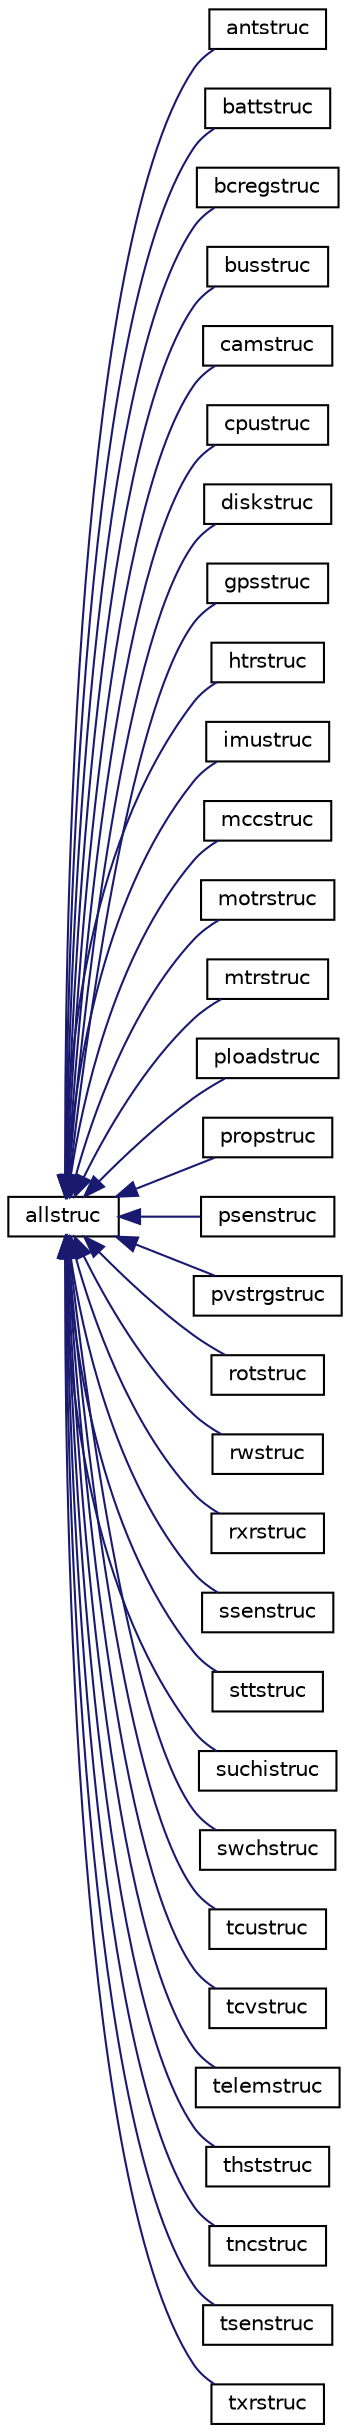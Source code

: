 digraph "Graphical Class Hierarchy"
{
 // INTERACTIVE_SVG=YES
  edge [fontname="Helvetica",fontsize="10",labelfontname="Helvetica",labelfontsize="10"];
  node [fontname="Helvetica",fontsize="10",shape=record];
  rankdir="LR";
  Node0 [label="allstruc",height=0.2,width=0.4,color="black", fillcolor="white", style="filled",URL="$structallstruc.html",tooltip="All Component structure. "];
  Node0 -> Node1 [dir="back",color="midnightblue",fontsize="10",style="solid",fontname="Helvetica"];
  Node1 [label="antstruc",height=0.2,width=0.4,color="black", fillcolor="white", style="filled",URL="$structantstruc.html",tooltip="Antenna information. "];
  Node0 -> Node2 [dir="back",color="midnightblue",fontsize="10",style="solid",fontname="Helvetica"];
  Node2 [label="battstruc",height=0.2,width=0.4,color="black", fillcolor="white", style="filled",URL="$structbattstruc.html",tooltip="Battery (BATT) structure. "];
  Node0 -> Node3 [dir="back",color="midnightblue",fontsize="10",style="solid",fontname="Helvetica"];
  Node3 [label="bcregstruc",height=0.2,width=0.4,color="black", fillcolor="white", style="filled",URL="$structbcregstruc.html",tooltip="BCREG (PV Regulator) Structure definition. "];
  Node0 -> Node4 [dir="back",color="midnightblue",fontsize="10",style="solid",fontname="Helvetica"];
  Node4 [label="busstruc",height=0.2,width=0.4,color="black", fillcolor="white", style="filled",URL="$structbusstruc.html"];
  Node0 -> Node5 [dir="back",color="midnightblue",fontsize="10",style="solid",fontname="Helvetica"];
  Node5 [label="camstruc",height=0.2,width=0.4,color="black", fillcolor="white", style="filled",URL="$structcamstruc.html"];
  Node0 -> Node6 [dir="back",color="midnightblue",fontsize="10",style="solid",fontname="Helvetica"];
  Node6 [label="cpustruc",height=0.2,width=0.4,color="black", fillcolor="white", style="filled",URL="$structcpustruc.html",tooltip="CPU information. "];
  Node0 -> Node7 [dir="back",color="midnightblue",fontsize="10",style="solid",fontname="Helvetica"];
  Node7 [label="diskstruc",height=0.2,width=0.4,color="black", fillcolor="white", style="filled",URL="$structdiskstruc.html",tooltip="Disk information. "];
  Node0 -> Node8 [dir="back",color="midnightblue",fontsize="10",style="solid",fontname="Helvetica"];
  Node8 [label="gpsstruc",height=0.2,width=0.4,color="black", fillcolor="white", style="filled",URL="$structgpsstruc.html"];
  Node0 -> Node9 [dir="back",color="midnightblue",fontsize="10",style="solid",fontname="Helvetica"];
  Node9 [label="htrstruc",height=0.2,width=0.4,color="black", fillcolor="white", style="filled",URL="$structhtrstruc.html",tooltip="Heater Structure definition. "];
  Node0 -> Node10 [dir="back",color="midnightblue",fontsize="10",style="solid",fontname="Helvetica"];
  Node10 [label="imustruc",height=0.2,width=0.4,color="black", fillcolor="white", style="filled",URL="$structimustruc.html",tooltip="Inertial Measurement Unit (IMU) structure. "];
  Node0 -> Node11 [dir="back",color="midnightblue",fontsize="10",style="solid",fontname="Helvetica"];
  Node11 [label="mccstruc",height=0.2,width=0.4,color="black", fillcolor="white", style="filled",URL="$structmccstruc.html",tooltip="Motion Capture Camera (MCC) Structure. "];
  Node0 -> Node12 [dir="back",color="midnightblue",fontsize="10",style="solid",fontname="Helvetica"];
  Node12 [label="motrstruc",height=0.2,width=0.4,color="black", fillcolor="white", style="filled",URL="$structmotrstruc.html"];
  Node0 -> Node13 [dir="back",color="midnightblue",fontsize="10",style="solid",fontname="Helvetica"];
  Node13 [label="mtrstruc",height=0.2,width=0.4,color="black", fillcolor="white", style="filled",URL="$structmtrstruc.html",tooltip="Magnetic Torque Rod structure: z axis is aligned with rod. "];
  Node0 -> Node14 [dir="back",color="midnightblue",fontsize="10",style="solid",fontname="Helvetica"];
  Node14 [label="ploadstruc",height=0.2,width=0.4,color="black", fillcolor="white", style="filled",URL="$structploadstruc.html",tooltip="Payload (PLOAD) structure. "];
  Node0 -> Node15 [dir="back",color="midnightblue",fontsize="10",style="solid",fontname="Helvetica"];
  Node15 [label="propstruc",height=0.2,width=0.4,color="black", fillcolor="white", style="filled",URL="$structpropstruc.html",tooltip="Propellant Tank (PROP) structure. "];
  Node0 -> Node16 [dir="back",color="midnightblue",fontsize="10",style="solid",fontname="Helvetica"];
  Node16 [label="psenstruc",height=0.2,width=0.4,color="black", fillcolor="white", style="filled",URL="$structpsenstruc.html"];
  Node0 -> Node17 [dir="back",color="midnightblue",fontsize="10",style="solid",fontname="Helvetica"];
  Node17 [label="pvstrgstruc",height=0.2,width=0.4,color="black", fillcolor="white", style="filled",URL="$structpvstrgstruc.html",tooltip="PV String (STRG) structure. "];
  Node0 -> Node18 [dir="back",color="midnightblue",fontsize="10",style="solid",fontname="Helvetica"];
  Node18 [label="rotstruc",height=0.2,width=0.4,color="black", fillcolor="white", style="filled",URL="$structrotstruc.html",tooltip="Rotor Structure definition. "];
  Node0 -> Node19 [dir="back",color="midnightblue",fontsize="10",style="solid",fontname="Helvetica"];
  Node19 [label="rwstruc",height=0.2,width=0.4,color="black", fillcolor="white", style="filled",URL="$structrwstruc.html",tooltip="Reaction Wheel structure: z axis is aligned with axis of rotation. "];
  Node0 -> Node20 [dir="back",color="midnightblue",fontsize="10",style="solid",fontname="Helvetica"];
  Node20 [label="rxrstruc",height=0.2,width=0.4,color="black", fillcolor="white", style="filled",URL="$structrxrstruc.html",tooltip="Receiver information. "];
  Node0 -> Node21 [dir="back",color="midnightblue",fontsize="10",style="solid",fontname="Helvetica"];
  Node21 [label="ssenstruc",height=0.2,width=0.4,color="black", fillcolor="white", style="filled",URL="$structssenstruc.html",tooltip="Sun Sensor (SSEN) Sructure. "];
  Node0 -> Node22 [dir="back",color="midnightblue",fontsize="10",style="solid",fontname="Helvetica"];
  Node22 [label="sttstruc",height=0.2,width=0.4,color="black", fillcolor="white", style="filled",URL="$structsttstruc.html",tooltip="Star Tracker (STT) Sructure. "];
  Node0 -> Node23 [dir="back",color="midnightblue",fontsize="10",style="solid",fontname="Helvetica"];
  Node23 [label="suchistruc",height=0.2,width=0.4,color="black", fillcolor="white", style="filled",URL="$structsuchistruc.html",tooltip="SUCHI Sructure. "];
  Node0 -> Node24 [dir="back",color="midnightblue",fontsize="10",style="solid",fontname="Helvetica"];
  Node24 [label="swchstruc",height=0.2,width=0.4,color="black", fillcolor="white", style="filled",URL="$structswchstruc.html",tooltip="Switch Structure definition. "];
  Node0 -> Node25 [dir="back",color="midnightblue",fontsize="10",style="solid",fontname="Helvetica"];
  Node25 [label="tcustruc",height=0.2,width=0.4,color="black", fillcolor="white", style="filled",URL="$structtcustruc.html",tooltip="Torque Rod Control Unit. "];
  Node0 -> Node26 [dir="back",color="midnightblue",fontsize="10",style="solid",fontname="Helvetica"];
  Node26 [label="tcvstruc",height=0.2,width=0.4,color="black", fillcolor="white", style="filled",URL="$structtcvstruc.html",tooltip="Transceiver information. "];
  Node0 -> Node27 [dir="back",color="midnightblue",fontsize="10",style="solid",fontname="Helvetica"];
  Node27 [label="telemstruc",height=0.2,width=0.4,color="black", fillcolor="white", style="filled",URL="$structtelemstruc.html",tooltip="Telemetry (TELEM) structure. "];
  Node0 -> Node28 [dir="back",color="midnightblue",fontsize="10",style="solid",fontname="Helvetica"];
  Node28 [label="thststruc",height=0.2,width=0.4,color="black", fillcolor="white", style="filled",URL="$structthststruc.html",tooltip="Thruster (THST) dynamic structure. "];
  Node0 -> Node29 [dir="back",color="midnightblue",fontsize="10",style="solid",fontname="Helvetica"];
  Node29 [label="tncstruc",height=0.2,width=0.4,color="black", fillcolor="white", style="filled",URL="$structtncstruc.html",tooltip="TNC Structure definition. "];
  Node0 -> Node30 [dir="back",color="midnightblue",fontsize="10",style="solid",fontname="Helvetica"];
  Node30 [label="tsenstruc",height=0.2,width=0.4,color="black", fillcolor="white", style="filled",URL="$structtsenstruc.html"];
  Node0 -> Node31 [dir="back",color="midnightblue",fontsize="10",style="solid",fontname="Helvetica"];
  Node31 [label="txrstruc",height=0.2,width=0.4,color="black", fillcolor="white", style="filled",URL="$structtxrstruc.html",tooltip="Transmitter information. "];
}
